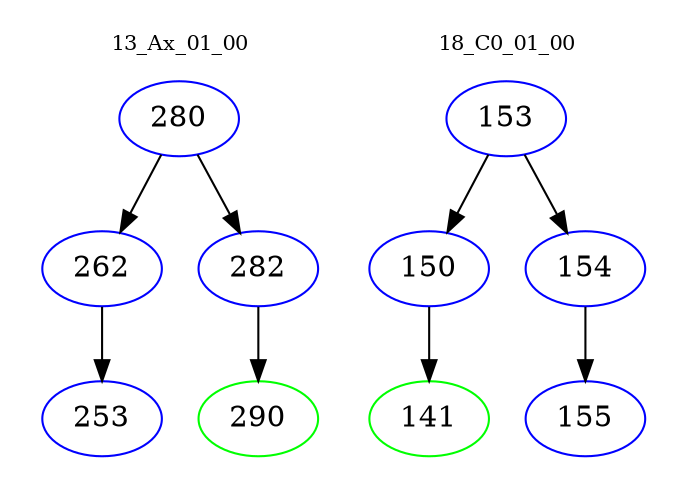 digraph{
subgraph cluster_0 {
color = white
label = "13_Ax_01_00";
fontsize=10;
T0_280 [label="280", color="blue"]
T0_280 -> T0_262 [color="black"]
T0_262 [label="262", color="blue"]
T0_262 -> T0_253 [color="black"]
T0_253 [label="253", color="blue"]
T0_280 -> T0_282 [color="black"]
T0_282 [label="282", color="blue"]
T0_282 -> T0_290 [color="black"]
T0_290 [label="290", color="green"]
}
subgraph cluster_1 {
color = white
label = "18_C0_01_00";
fontsize=10;
T1_153 [label="153", color="blue"]
T1_153 -> T1_150 [color="black"]
T1_150 [label="150", color="blue"]
T1_150 -> T1_141 [color="black"]
T1_141 [label="141", color="green"]
T1_153 -> T1_154 [color="black"]
T1_154 [label="154", color="blue"]
T1_154 -> T1_155 [color="black"]
T1_155 [label="155", color="blue"]
}
}
